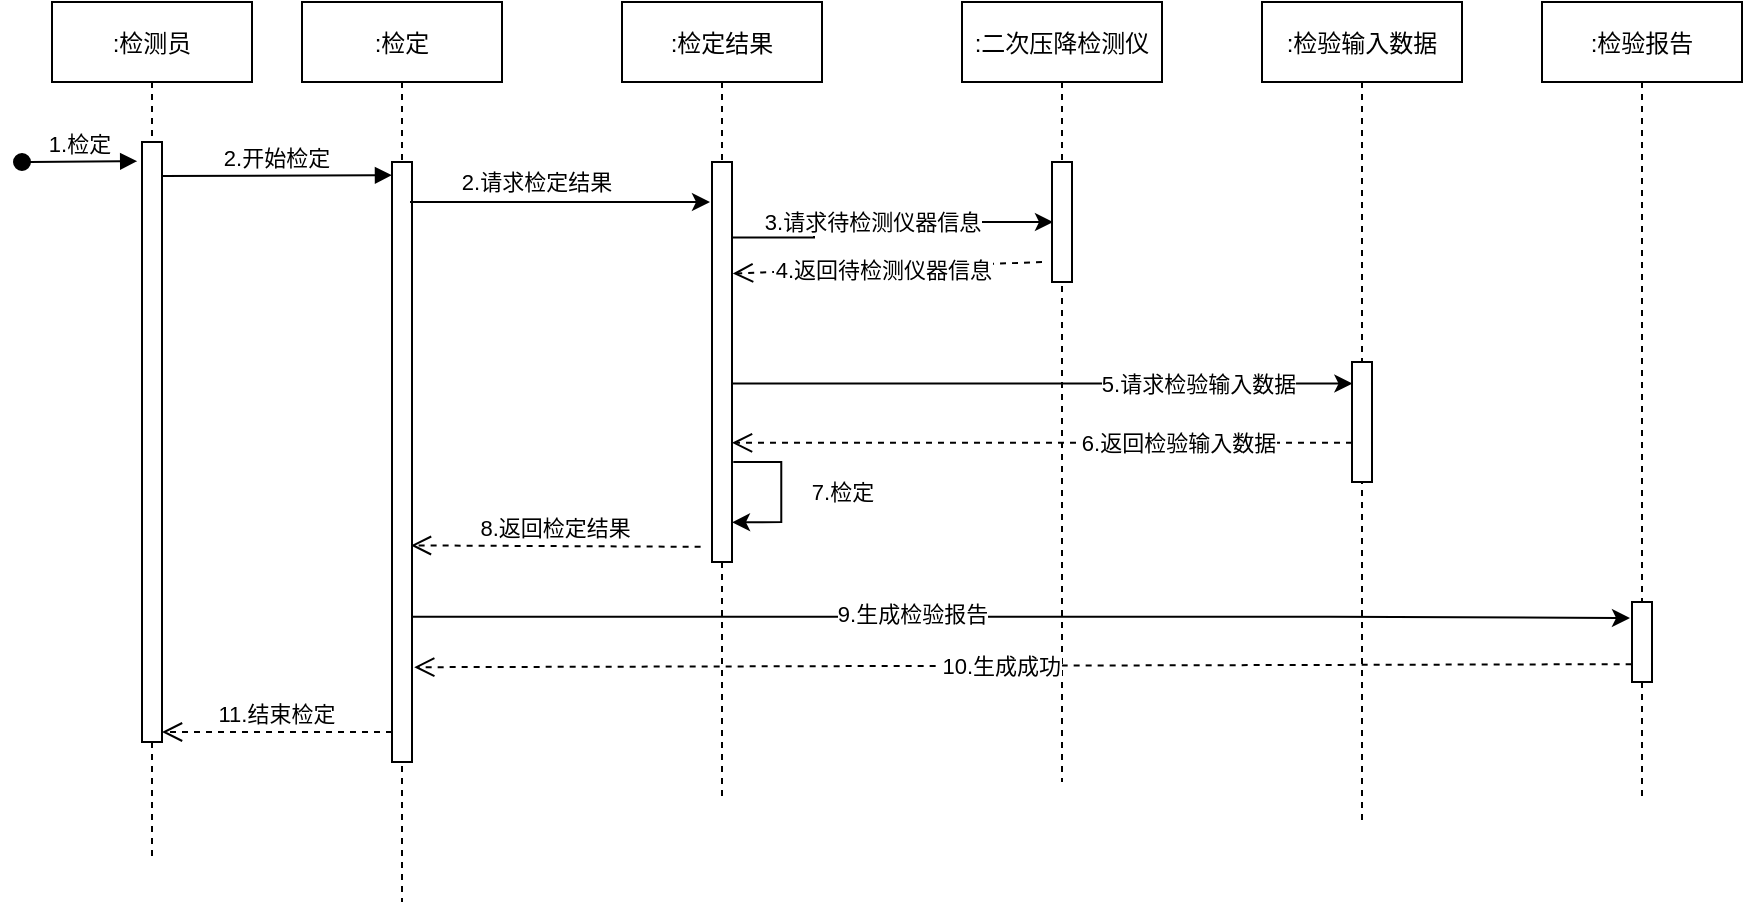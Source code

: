 <mxfile version="15.7.3" type="device" pages="2"><diagram id="kgpKYQtTHZ0yAKxKKP6v" name="Page-1"><mxGraphModel dx="760" dy="591" grid="1" gridSize="10" guides="1" tooltips="1" connect="1" arrows="1" fold="1" page="1" pageScale="1" pageWidth="850" pageHeight="1100" math="0" shadow="0"><root><mxCell id="0"/><mxCell id="1" parent="0"/><mxCell id="3nuBFxr9cyL0pnOWT2aG-1" value=":检测员" style="shape=umlLifeline;perimeter=lifelinePerimeter;container=1;collapsible=0;recursiveResize=0;rounded=0;shadow=0;strokeWidth=1;" parent="1" vertex="1"><mxGeometry x="235" y="80" width="100" height="430" as="geometry"/></mxCell><mxCell id="3nuBFxr9cyL0pnOWT2aG-2" value="" style="points=[];perimeter=orthogonalPerimeter;rounded=0;shadow=0;strokeWidth=1;" parent="3nuBFxr9cyL0pnOWT2aG-1" vertex="1"><mxGeometry x="45" y="70" width="10" height="300" as="geometry"/></mxCell><mxCell id="3nuBFxr9cyL0pnOWT2aG-3" value="1.检定" style="verticalAlign=bottom;startArrow=oval;endArrow=block;startSize=8;shadow=0;strokeWidth=1;entryX=-0.24;entryY=0.032;entryDx=0;entryDy=0;entryPerimeter=0;" parent="3nuBFxr9cyL0pnOWT2aG-1" target="3nuBFxr9cyL0pnOWT2aG-2" edge="1"><mxGeometry relative="1" as="geometry"><mxPoint x="-15" y="80" as="sourcePoint"/></mxGeometry></mxCell><mxCell id="3nuBFxr9cyL0pnOWT2aG-5" value=":检定" style="shape=umlLifeline;perimeter=lifelinePerimeter;container=1;collapsible=0;recursiveResize=0;rounded=0;shadow=0;strokeWidth=1;" parent="1" vertex="1"><mxGeometry x="360" y="80" width="100" height="450" as="geometry"/></mxCell><mxCell id="3nuBFxr9cyL0pnOWT2aG-6" value="" style="points=[];perimeter=orthogonalPerimeter;rounded=0;shadow=0;strokeWidth=1;" parent="3nuBFxr9cyL0pnOWT2aG-5" vertex="1"><mxGeometry x="45" y="80" width="10" height="300" as="geometry"/></mxCell><mxCell id="3nuBFxr9cyL0pnOWT2aG-7" value="11.结束检定" style="verticalAlign=bottom;endArrow=open;dashed=1;endSize=8;exitX=0;exitY=0.95;shadow=0;strokeWidth=1;" parent="1" source="3nuBFxr9cyL0pnOWT2aG-6" target="3nuBFxr9cyL0pnOWT2aG-2" edge="1"><mxGeometry relative="1" as="geometry"><mxPoint x="275" y="236" as="targetPoint"/></mxGeometry></mxCell><mxCell id="3nuBFxr9cyL0pnOWT2aG-8" value="2.开始检定" style="verticalAlign=bottom;endArrow=block;entryX=0;entryY=0.022;shadow=0;strokeWidth=1;entryDx=0;entryDy=0;entryPerimeter=0;" parent="1" target="3nuBFxr9cyL0pnOWT2aG-6" edge="1"><mxGeometry relative="1" as="geometry"><mxPoint x="290" y="167" as="sourcePoint"/><Array as="points"/></mxGeometry></mxCell><mxCell id="L_qQ6uNoPxTxS3xe3tcE-1" value=":二次压降检测仪" style="shape=umlLifeline;perimeter=lifelinePerimeter;container=1;collapsible=0;recursiveResize=0;rounded=0;shadow=0;strokeWidth=1;" parent="1" vertex="1"><mxGeometry x="690" y="80" width="100" height="390" as="geometry"/></mxCell><mxCell id="L_qQ6uNoPxTxS3xe3tcE-2" value="" style="points=[];perimeter=orthogonalPerimeter;rounded=0;shadow=0;strokeWidth=1;" parent="L_qQ6uNoPxTxS3xe3tcE-1" vertex="1"><mxGeometry x="45" y="80" width="10" height="60" as="geometry"/></mxCell><mxCell id="L_qQ6uNoPxTxS3xe3tcE-3" value=":检验输入数据" style="shape=umlLifeline;perimeter=lifelinePerimeter;container=1;collapsible=0;recursiveResize=0;rounded=0;shadow=0;strokeWidth=1;" parent="1" vertex="1"><mxGeometry x="840" y="80" width="100" height="410" as="geometry"/></mxCell><mxCell id="L_qQ6uNoPxTxS3xe3tcE-4" value="" style="points=[];perimeter=orthogonalPerimeter;rounded=0;shadow=0;strokeWidth=1;" parent="L_qQ6uNoPxTxS3xe3tcE-3" vertex="1"><mxGeometry x="45" y="180" width="10" height="60" as="geometry"/></mxCell><mxCell id="x0_qN4LwszJBmMEbzKx3-9" value="6.返回检验输入数据" style="verticalAlign=bottom;endArrow=open;dashed=1;endSize=8;exitX=0;exitY=0.95;shadow=0;strokeWidth=1;" parent="L_qQ6uNoPxTxS3xe3tcE-3" target="L_qQ6uNoPxTxS3xe3tcE-6" edge="1"><mxGeometry x="-0.441" y="9" relative="1" as="geometry"><mxPoint x="-110.53" y="220" as="targetPoint"/><mxPoint x="45" y="220.4" as="sourcePoint"/><mxPoint as="offset"/></mxGeometry></mxCell><mxCell id="L_qQ6uNoPxTxS3xe3tcE-5" value=":检定结果" style="shape=umlLifeline;perimeter=lifelinePerimeter;container=1;collapsible=0;recursiveResize=0;rounded=0;shadow=0;strokeWidth=1;" parent="1" vertex="1"><mxGeometry x="520" y="80" width="100" height="400" as="geometry"/></mxCell><mxCell id="L_qQ6uNoPxTxS3xe3tcE-6" value="" style="points=[];perimeter=orthogonalPerimeter;rounded=0;shadow=0;strokeWidth=1;" parent="L_qQ6uNoPxTxS3xe3tcE-5" vertex="1"><mxGeometry x="45" y="80" width="10" height="200" as="geometry"/></mxCell><mxCell id="JmpNoJ9IF6YsDm76LXYe-1" value="" style="endArrow=classic;html=1;rounded=0;entryX=1.036;entryY=0.193;entryDx=0;entryDy=0;entryPerimeter=0;" edge="1" parent="L_qQ6uNoPxTxS3xe3tcE-5"><mxGeometry width="50" height="50" relative="1" as="geometry"><mxPoint x="55.64" y="230.0" as="sourcePoint"/><mxPoint x="55" y="260.18" as="targetPoint"/><Array as="points"><mxPoint x="79.64" y="230"/><mxPoint x="79.64" y="260"/></Array></mxGeometry></mxCell><mxCell id="JmpNoJ9IF6YsDm76LXYe-2" value="7.检定" style="edgeLabel;html=1;align=center;verticalAlign=middle;resizable=0;points=[];" vertex="1" connectable="0" parent="JmpNoJ9IF6YsDm76LXYe-1"><mxGeometry x="0.598" relative="1" as="geometry"><mxPoint x="39" y="-15" as="offset"/></mxGeometry></mxCell><mxCell id="x0_qN4LwszJBmMEbzKx3-2" style="edgeStyle=orthogonalEdgeStyle;rounded=0;orthogonalLoop=1;jettySize=auto;html=1;" parent="1" edge="1"><mxGeometry relative="1" as="geometry"><mxPoint x="414" y="180" as="sourcePoint"/><mxPoint x="564" y="180" as="targetPoint"/><Array as="points"><mxPoint x="414" y="180"/></Array></mxGeometry></mxCell><mxCell id="x0_qN4LwszJBmMEbzKx3-3" value="2.请求检定结果" style="edgeLabel;html=1;align=center;verticalAlign=middle;resizable=0;points=[];" parent="x0_qN4LwszJBmMEbzKx3-2" vertex="1" connectable="0"><mxGeometry x="-0.226" y="-2" relative="1" as="geometry"><mxPoint x="5" y="-12" as="offset"/></mxGeometry></mxCell><mxCell id="x0_qN4LwszJBmMEbzKx3-4" style="edgeStyle=orthogonalEdgeStyle;rounded=0;orthogonalLoop=1;jettySize=auto;html=1;exitX=1.016;exitY=0.189;exitDx=0;exitDy=0;exitPerimeter=0;" parent="1" source="L_qQ6uNoPxTxS3xe3tcE-6" edge="1"><mxGeometry relative="1" as="geometry"><mxPoint x="580" y="190" as="sourcePoint"/><mxPoint x="735.5" y="190" as="targetPoint"/><Array as="points"><mxPoint x="616" y="190"/></Array></mxGeometry></mxCell><mxCell id="x0_qN4LwszJBmMEbzKx3-5" value="3.请求待检测仪器信息" style="edgeLabel;html=1;align=center;verticalAlign=middle;resizable=0;points=[];" parent="x0_qN4LwszJBmMEbzKx3-4" vertex="1" connectable="0"><mxGeometry x="-0.08" relative="1" as="geometry"><mxPoint as="offset"/></mxGeometry></mxCell><mxCell id="x0_qN4LwszJBmMEbzKx3-7" value="4.返回待检测仪器信息" style="verticalAlign=bottom;endArrow=open;dashed=1;endSize=8;exitX=0;exitY=0.95;shadow=0;strokeWidth=1;entryX=1.04;entryY=0.279;entryDx=0;entryDy=0;entryPerimeter=0;" parent="1" target="L_qQ6uNoPxTxS3xe3tcE-6" edge="1"><mxGeometry x="0.028" y="10" relative="1" as="geometry"><mxPoint x="580" y="210" as="targetPoint"/><mxPoint x="730" y="210.0" as="sourcePoint"/><mxPoint as="offset"/></mxGeometry></mxCell><mxCell id="x0_qN4LwszJBmMEbzKx3-8" style="edgeStyle=orthogonalEdgeStyle;rounded=0;orthogonalLoop=1;jettySize=auto;html=1;entryX=0.02;entryY=0.18;entryDx=0;entryDy=0;entryPerimeter=0;" parent="1" source="L_qQ6uNoPxTxS3xe3tcE-6" target="L_qQ6uNoPxTxS3xe3tcE-4" edge="1"><mxGeometry relative="1" as="geometry"><mxPoint x="910" y="270" as="targetPoint"/><Array as="points"><mxPoint x="690" y="270"/></Array></mxGeometry></mxCell><mxCell id="x0_qN4LwszJBmMEbzKx3-10" value="5.请求检验输入数据" style="edgeLabel;html=1;align=center;verticalAlign=middle;resizable=0;points=[];" parent="x0_qN4LwszJBmMEbzKx3-8" vertex="1" connectable="0"><mxGeometry x="-0.251" relative="1" as="geometry"><mxPoint x="117" as="offset"/></mxGeometry></mxCell><mxCell id="E48-ytpmywEZrXqxDy7F-1" value=":检验报告" style="shape=umlLifeline;perimeter=lifelinePerimeter;container=1;collapsible=0;recursiveResize=0;rounded=0;shadow=0;strokeWidth=1;" parent="1" vertex="1"><mxGeometry x="980" y="80" width="100" height="400" as="geometry"/></mxCell><mxCell id="E48-ytpmywEZrXqxDy7F-2" value="" style="points=[];perimeter=orthogonalPerimeter;rounded=0;shadow=0;strokeWidth=1;" parent="E48-ytpmywEZrXqxDy7F-1" vertex="1"><mxGeometry x="45" y="300" width="10" height="40" as="geometry"/></mxCell><mxCell id="E48-ytpmywEZrXqxDy7F-3" style="edgeStyle=orthogonalEdgeStyle;rounded=0;orthogonalLoop=1;jettySize=auto;html=1;exitX=0.993;exitY=0.758;exitDx=0;exitDy=0;exitPerimeter=0;" parent="1" source="3nuBFxr9cyL0pnOWT2aG-6" edge="1"><mxGeometry relative="1" as="geometry"><mxPoint x="419.09" y="388.0" as="sourcePoint"/><mxPoint x="1024" y="388" as="targetPoint"/><Array as="points"><mxPoint x="874" y="387"/></Array></mxGeometry></mxCell><mxCell id="E48-ytpmywEZrXqxDy7F-4" value="9.生成检验报告" style="edgeLabel;html=1;align=center;verticalAlign=middle;resizable=0;points=[];" parent="E48-ytpmywEZrXqxDy7F-3" vertex="1" connectable="0"><mxGeometry x="-0.179" y="2" relative="1" as="geometry"><mxPoint as="offset"/></mxGeometry></mxCell><mxCell id="E48-ytpmywEZrXqxDy7F-5" value="10.生成成功" style="verticalAlign=bottom;endArrow=open;dashed=1;endSize=8;shadow=0;strokeWidth=1;entryX=1.111;entryY=0.842;entryDx=0;entryDy=0;entryPerimeter=0;exitX=-0.017;exitY=0.777;exitDx=0;exitDy=0;exitPerimeter=0;" parent="1" target="3nuBFxr9cyL0pnOWT2aG-6" edge="1" source="E48-ytpmywEZrXqxDy7F-2"><mxGeometry x="0.035" y="9" relative="1" as="geometry"><mxPoint x="420.9" y="371.0" as="targetPoint"/><mxPoint x="1025" y="371" as="sourcePoint"/><mxPoint as="offset"/></mxGeometry></mxCell><mxCell id="x0_qN4LwszJBmMEbzKx3-11" value="8.返回检定结果" style="verticalAlign=bottom;endArrow=open;dashed=1;endSize=8;exitX=-0.569;exitY=0.962;shadow=0;strokeWidth=1;entryX=0.948;entryY=0.639;entryDx=0;entryDy=0;entryPerimeter=0;exitDx=0;exitDy=0;exitPerimeter=0;" parent="1" target="3nuBFxr9cyL0pnOWT2aG-6" edge="1" source="L_qQ6uNoPxTxS3xe3tcE-6"><mxGeometry relative="1" as="geometry"><mxPoint x="420" y="320" as="targetPoint"/><mxPoint x="565" y="320.5" as="sourcePoint"/></mxGeometry></mxCell></root></mxGraphModel></diagram><diagram id="bEGiCrGgvA0hn0RN0hj3" name="第 2 页"><mxGraphModel dx="525" dy="408" grid="1" gridSize="10" guides="1" tooltips="1" connect="1" arrows="1" fold="1" page="1" pageScale="1" pageWidth="827" pageHeight="1169" math="0" shadow="0"><root><mxCell id="bGhIZ-6tEkx_By_XB2t7-0"/><mxCell id="bGhIZ-6tEkx_By_XB2t7-1" parent="bGhIZ-6tEkx_By_XB2t7-0"/><mxCell id="OW8ga0qETwWXh_zwxUlL-27" value=":检测员" style="shape=umlLifeline;perimeter=lifelinePerimeter;container=1;collapsible=0;recursiveResize=0;rounded=0;shadow=0;strokeWidth=1;" parent="bGhIZ-6tEkx_By_XB2t7-1" vertex="1"><mxGeometry x="130" y="90" width="100" height="250" as="geometry"/></mxCell><mxCell id="OW8ga0qETwWXh_zwxUlL-28" value="" style="points=[];perimeter=orthogonalPerimeter;rounded=0;shadow=0;strokeWidth=1;" parent="OW8ga0qETwWXh_zwxUlL-27" vertex="1"><mxGeometry x="45" y="70" width="10" height="160" as="geometry"/></mxCell><mxCell id="OW8ga0qETwWXh_zwxUlL-29" value="1.请求打印报告" style="verticalAlign=bottom;startArrow=oval;endArrow=block;startSize=8;shadow=0;strokeWidth=1;" parent="OW8ga0qETwWXh_zwxUlL-27" edge="1"><mxGeometry x="-0.091" y="10" relative="1" as="geometry"><mxPoint x="-6" y="80" as="sourcePoint"/><mxPoint x="44" y="80" as="targetPoint"/><Array as="points"><mxPoint x="-6" y="80"/></Array><mxPoint as="offset"/></mxGeometry></mxCell><mxCell id="OW8ga0qETwWXh_zwxUlL-55" value="" style="endArrow=classic;html=1;rounded=0;entryX=1.036;entryY=0.193;entryDx=0;entryDy=0;entryPerimeter=0;" parent="OW8ga0qETwWXh_zwxUlL-27" edge="1"><mxGeometry width="50" height="50" relative="1" as="geometry"><mxPoint x="55.64" y="124.91" as="sourcePoint"/><mxPoint x="55.0" y="155.09" as="targetPoint"/><Array as="points"><mxPoint x="79.64" y="124.91"/><mxPoint x="79.64" y="154.91"/></Array></mxGeometry></mxCell><mxCell id="OW8ga0qETwWXh_zwxUlL-56" value="3.选择设备" style="edgeLabel;html=1;align=center;verticalAlign=middle;resizable=0;points=[];" parent="OW8ga0qETwWXh_zwxUlL-55" vertex="1" connectable="0"><mxGeometry x="0.598" relative="1" as="geometry"><mxPoint x="39" y="-15" as="offset"/></mxGeometry></mxCell><mxCell id="VOSe3mdvXbbfjZKY92O1-0" value="" style="endArrow=classic;html=1;rounded=0;entryX=1.036;entryY=0.193;entryDx=0;entryDy=0;entryPerimeter=0;" edge="1" parent="OW8ga0qETwWXh_zwxUlL-27"><mxGeometry width="50" height="50" relative="1" as="geometry"><mxPoint x="55.64" y="80.0" as="sourcePoint"/><mxPoint x="55" y="110.18" as="targetPoint"/><Array as="points"><mxPoint x="79.64" y="80"/><mxPoint x="79.64" y="110"/></Array></mxGeometry></mxCell><mxCell id="VOSe3mdvXbbfjZKY92O1-1" value="2.输入设备信息" style="edgeLabel;html=1;align=center;verticalAlign=middle;resizable=0;points=[];" vertex="1" connectable="0" parent="VOSe3mdvXbbfjZKY92O1-0"><mxGeometry x="0.598" relative="1" as="geometry"><mxPoint x="49" y="-15" as="offset"/></mxGeometry></mxCell><mxCell id="OW8ga0qETwWXh_zwxUlL-49" value=":检验报告" style="shape=umlLifeline;perimeter=lifelinePerimeter;container=1;collapsible=0;recursiveResize=0;rounded=0;shadow=0;strokeWidth=1;" parent="bGhIZ-6tEkx_By_XB2t7-1" vertex="1"><mxGeometry x="330" y="90" width="100" height="250" as="geometry"/></mxCell><mxCell id="OW8ga0qETwWXh_zwxUlL-50" value="" style="points=[];perimeter=orthogonalPerimeter;rounded=0;shadow=0;strokeWidth=1;" parent="OW8ga0qETwWXh_zwxUlL-49" vertex="1"><mxGeometry x="45" y="160" width="10" height="70" as="geometry"/></mxCell><mxCell id="VOSe3mdvXbbfjZKY92O1-2" value="" style="endArrow=classic;html=1;rounded=0;entryX=1.036;entryY=0.193;entryDx=0;entryDy=0;entryPerimeter=0;" edge="1" parent="OW8ga0qETwWXh_zwxUlL-49"><mxGeometry width="50" height="50" relative="1" as="geometry"><mxPoint x="55.64" y="179.82" as="sourcePoint"/><mxPoint x="55" y="210" as="targetPoint"/><Array as="points"><mxPoint x="79.64" y="179.82"/><mxPoint x="79.64" y="209.82"/></Array></mxGeometry></mxCell><mxCell id="VOSe3mdvXbbfjZKY92O1-3" value="5.打印报告" style="edgeLabel;html=1;align=center;verticalAlign=middle;resizable=0;points=[];" vertex="1" connectable="0" parent="VOSe3mdvXbbfjZKY92O1-2"><mxGeometry x="0.598" relative="1" as="geometry"><mxPoint x="39" y="-15" as="offset"/></mxGeometry></mxCell><mxCell id="OW8ga0qETwWXh_zwxUlL-51" style="edgeStyle=orthogonalEdgeStyle;rounded=0;orthogonalLoop=1;jettySize=auto;html=1;exitX=1.009;exitY=0.76;exitDx=0;exitDy=0;exitPerimeter=0;" parent="bGhIZ-6tEkx_By_XB2t7-1" edge="1"><mxGeometry relative="1" as="geometry"><mxPoint x="186.0" y="260" as="sourcePoint"/><mxPoint x="376" y="260" as="targetPoint"/><Array as="points"/></mxGeometry></mxCell><mxCell id="razijhkNVh7PtpczVN5t-0" value="4.请求打印检验报告" style="edgeLabel;html=1;align=center;verticalAlign=middle;resizable=0;points=[];" parent="OW8ga0qETwWXh_zwxUlL-51" vertex="1" connectable="0"><mxGeometry x="0.159" y="1" relative="1" as="geometry"><mxPoint x="-16" y="-9" as="offset"/></mxGeometry></mxCell><mxCell id="OW8ga0qETwWXh_zwxUlL-53" value="6.成功打印检验报告" style="verticalAlign=bottom;endArrow=open;dashed=1;endSize=8;shadow=0;strokeWidth=1;entryX=0.933;entryY=0.948;entryDx=0;entryDy=0;entryPerimeter=0;exitX=-0.333;exitY=0.905;exitDx=0;exitDy=0;exitPerimeter=0;" parent="bGhIZ-6tEkx_By_XB2t7-1" edge="1" target="OW8ga0qETwWXh_zwxUlL-28" source="OW8ga0qETwWXh_zwxUlL-50"><mxGeometry x="0.035" y="9" relative="1" as="geometry"><mxPoint x="185.0" y="280" as="targetPoint"/><mxPoint x="375" y="280" as="sourcePoint"/><mxPoint as="offset"/></mxGeometry></mxCell></root></mxGraphModel></diagram></mxfile>
